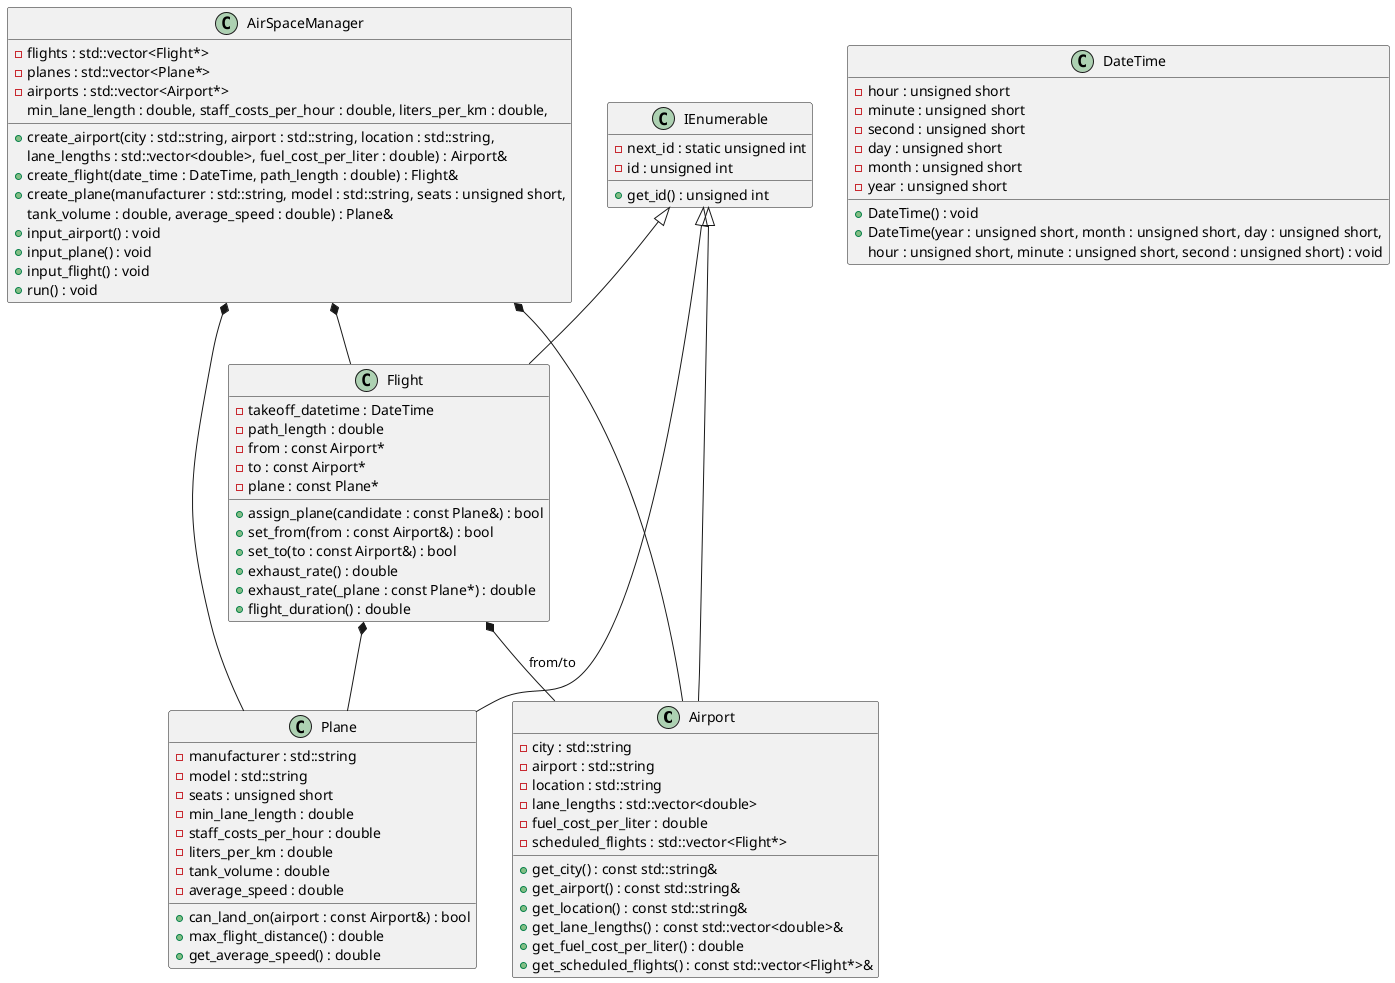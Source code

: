 @startuml

class Airport {
    - city : std::string
    - airport : std::string
    - location : std::string
    - lane_lengths : std::vector<double>
    - fuel_cost_per_liter : double
    - scheduled_flights : std::vector<Flight*>
    + get_city() : const std::string&
    + get_airport() : const std::string&
    + get_location() : const std::string&
    + get_lane_lengths() : const std::vector<double>&
    + get_fuel_cost_per_liter() : double
    + get_scheduled_flights() : const std::vector<Flight*>&
}

class AirSpaceManager {
    - flights : std::vector<Flight*>
    - planes : std::vector<Plane*>
    - airports : std::vector<Airport*>
    + create_airport(city : std::string, airport : std::string, location : std::string, 
    lane_lengths : std::vector<double>, fuel_cost_per_liter : double) : Airport&
    + create_flight(date_time : DateTime, path_length : double) : Flight&
    + create_plane(manufacturer : std::string, model : std::string, seats : unsigned short, 
    min_lane_length : double, staff_costs_per_hour : double, liters_per_km : double, 
    tank_volume : double, average_speed : double) : Plane&
    + input_airport() : void
    + input_plane() : void
    + input_flight() : void
    + run() : void
}

class DateTime {
    - hour : unsigned short
    - minute : unsigned short
    - second : unsigned short
    - day : unsigned short
    - month : unsigned short
    - year : unsigned short
    + DateTime() : void
    + DateTime(year : unsigned short, month : unsigned short, day : unsigned short, 
    hour : unsigned short, minute : unsigned short, second : unsigned short) : void
}

class Flight {
    - takeoff_datetime : DateTime
    - path_length : double
    - from : const Airport*
    - to : const Airport*
    - plane : const Plane*
    + assign_plane(candidate : const Plane&) : bool
    + set_from(from : const Airport&) : bool
    + set_to(to : const Airport&) : bool
    + exhaust_rate() : double
    + exhaust_rate(_plane : const Plane*) : double
    + flight_duration() : double
}

class Plane {
    - manufacturer : std::string
    - model : std::string
    - seats : unsigned short
    - min_lane_length : double
    - staff_costs_per_hour : double
    - liters_per_km : double
    - tank_volume : double
    - average_speed : double
    + can_land_on(airport : const Airport&) : bool
    + max_flight_distance() : double
    + get_average_speed() : double
}

class IEnumerable {
    - next_id : static unsigned int
    - id : unsigned int
    + get_id() : unsigned int
}

IEnumerable <|-- Airport
IEnumerable <|-- Flight
IEnumerable <|-- Plane

AirSpaceManager *-- Airport
AirSpaceManager *-- Flight
AirSpaceManager *-- Plane
Flight *-- Airport : from/to
Flight *-- Plane
